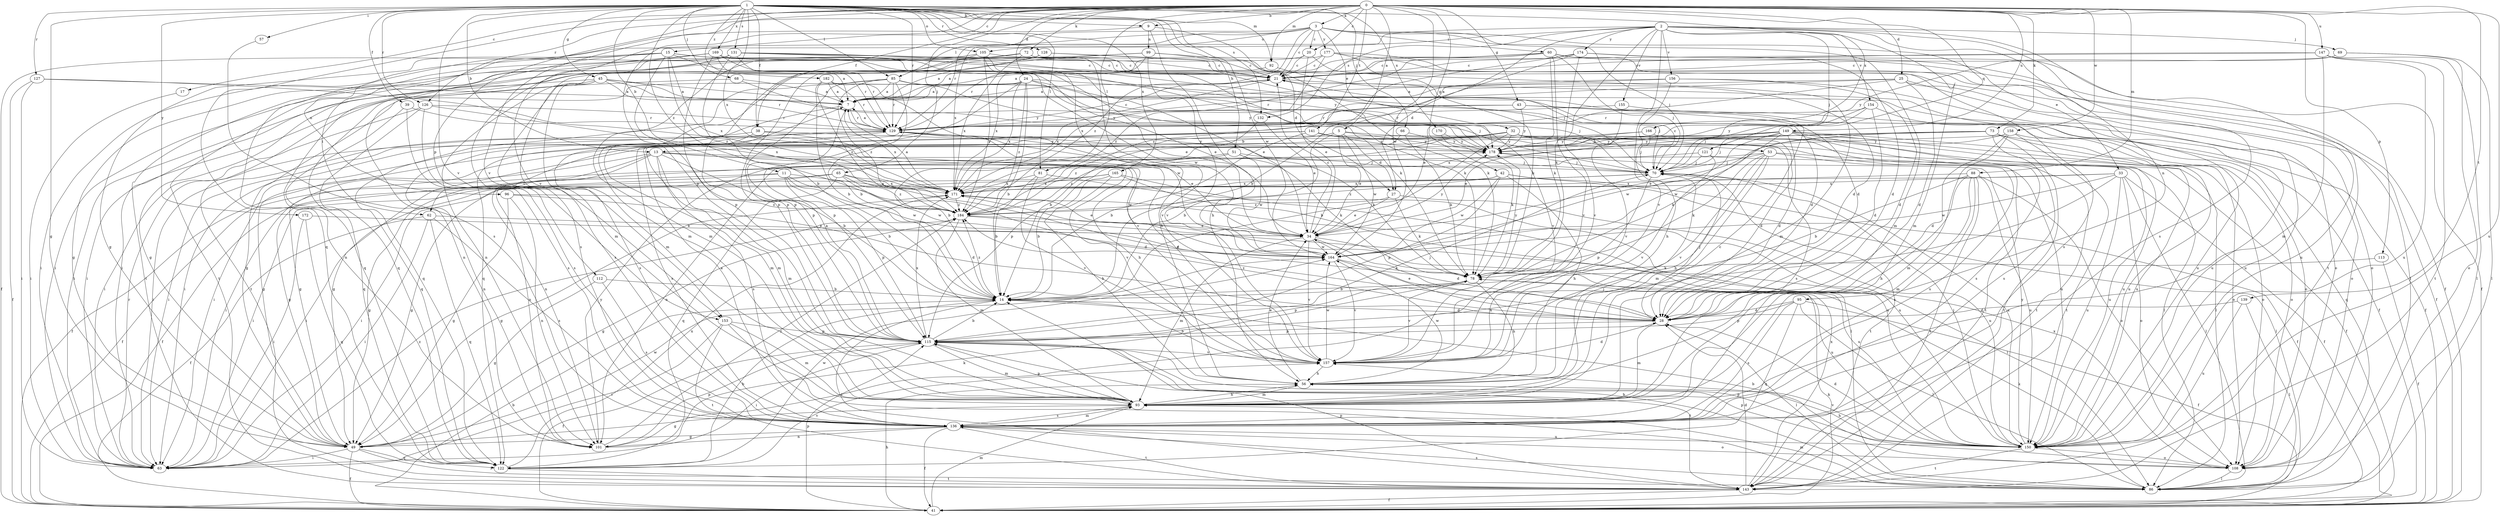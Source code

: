 strict digraph  {
0;
1;
2;
3;
5;
7;
9;
11;
13;
14;
15;
17;
20;
21;
24;
25;
27;
28;
32;
33;
34;
38;
39;
41;
42;
43;
45;
49;
51;
53;
56;
57;
60;
62;
63;
65;
66;
68;
69;
70;
72;
73;
78;
81;
85;
86;
88;
92;
93;
95;
96;
99;
101;
105;
108;
112;
113;
115;
121;
122;
126;
127;
128;
129;
131;
132;
136;
139;
141;
143;
147;
149;
150;
153;
154;
155;
156;
157;
158;
164;
165;
166;
169;
170;
171;
172;
174;
177;
178;
182;
184;
0 -> 3  [label=a];
0 -> 5  [label=a];
0 -> 9  [label=b];
0 -> 15  [label=c];
0 -> 17  [label=c];
0 -> 20  [label=c];
0 -> 24  [label=d];
0 -> 25  [label=d];
0 -> 38  [label=f];
0 -> 42  [label=g];
0 -> 43  [label=g];
0 -> 65  [label=j];
0 -> 72  [label=k];
0 -> 73  [label=k];
0 -> 81  [label=l];
0 -> 88  [label=m];
0 -> 92  [label=m];
0 -> 112  [label=p];
0 -> 113  [label=p];
0 -> 115  [label=p];
0 -> 121  [label=q];
0 -> 122  [label=q];
0 -> 126  [label=r];
0 -> 139  [label=t];
0 -> 141  [label=t];
0 -> 147  [label=u];
0 -> 149  [label=u];
0 -> 150  [label=u];
0 -> 153  [label=v];
0 -> 158  [label=w];
0 -> 164  [label=w];
1 -> 9  [label=b];
1 -> 11  [label=b];
1 -> 13  [label=b];
1 -> 38  [label=f];
1 -> 39  [label=f];
1 -> 45  [label=g];
1 -> 49  [label=g];
1 -> 51  [label=h];
1 -> 57  [label=i];
1 -> 66  [label=j];
1 -> 68  [label=j];
1 -> 81  [label=l];
1 -> 85  [label=l];
1 -> 92  [label=m];
1 -> 105  [label=o];
1 -> 126  [label=r];
1 -> 127  [label=r];
1 -> 128  [label=r];
1 -> 129  [label=r];
1 -> 131  [label=s];
1 -> 132  [label=s];
1 -> 153  [label=v];
1 -> 164  [label=w];
1 -> 165  [label=x];
1 -> 166  [label=x];
1 -> 169  [label=x];
1 -> 170  [label=x];
1 -> 171  [label=x];
1 -> 172  [label=y];
1 -> 182  [label=z];
1 -> 184  [label=z];
2 -> 27  [label=d];
2 -> 49  [label=g];
2 -> 69  [label=j];
2 -> 70  [label=j];
2 -> 78  [label=k];
2 -> 93  [label=m];
2 -> 95  [label=n];
2 -> 132  [label=s];
2 -> 136  [label=s];
2 -> 143  [label=t];
2 -> 153  [label=v];
2 -> 154  [label=v];
2 -> 155  [label=v];
2 -> 156  [label=v];
2 -> 157  [label=v];
2 -> 174  [label=y];
3 -> 20  [label=c];
3 -> 21  [label=c];
3 -> 32  [label=e];
3 -> 33  [label=e];
3 -> 60  [label=i];
3 -> 70  [label=j];
3 -> 85  [label=l];
3 -> 93  [label=m];
3 -> 105  [label=o];
3 -> 129  [label=r];
3 -> 171  [label=x];
3 -> 177  [label=y];
3 -> 184  [label=z];
5 -> 13  [label=b];
5 -> 14  [label=b];
5 -> 27  [label=d];
5 -> 34  [label=e];
5 -> 53  [label=h];
5 -> 164  [label=w];
5 -> 178  [label=y];
7 -> 129  [label=r];
7 -> 136  [label=s];
7 -> 171  [label=x];
9 -> 27  [label=d];
9 -> 56  [label=h];
9 -> 96  [label=n];
9 -> 99  [label=n];
11 -> 14  [label=b];
11 -> 28  [label=d];
11 -> 41  [label=f];
11 -> 49  [label=g];
11 -> 115  [label=p];
11 -> 164  [label=w];
11 -> 171  [label=x];
13 -> 14  [label=b];
13 -> 41  [label=f];
13 -> 62  [label=i];
13 -> 70  [label=j];
13 -> 93  [label=m];
13 -> 101  [label=n];
13 -> 136  [label=s];
13 -> 157  [label=v];
13 -> 164  [label=w];
14 -> 28  [label=d];
14 -> 143  [label=t];
14 -> 184  [label=z];
15 -> 21  [label=c];
15 -> 34  [label=e];
15 -> 62  [label=i];
15 -> 63  [label=i];
15 -> 101  [label=n];
15 -> 115  [label=p];
15 -> 129  [label=r];
15 -> 171  [label=x];
15 -> 178  [label=y];
15 -> 184  [label=z];
17 -> 63  [label=i];
20 -> 21  [label=c];
20 -> 34  [label=e];
20 -> 63  [label=i];
20 -> 93  [label=m];
21 -> 7  [label=a];
21 -> 150  [label=u];
21 -> 171  [label=x];
24 -> 7  [label=a];
24 -> 14  [label=b];
24 -> 28  [label=d];
24 -> 49  [label=g];
24 -> 115  [label=p];
24 -> 157  [label=v];
24 -> 171  [label=x];
24 -> 178  [label=y];
24 -> 184  [label=z];
25 -> 7  [label=a];
25 -> 28  [label=d];
25 -> 34  [label=e];
25 -> 41  [label=f];
25 -> 129  [label=r];
25 -> 150  [label=u];
27 -> 34  [label=e];
27 -> 78  [label=k];
27 -> 150  [label=u];
27 -> 184  [label=z];
28 -> 34  [label=e];
28 -> 70  [label=j];
28 -> 86  [label=l];
28 -> 93  [label=m];
28 -> 115  [label=p];
28 -> 184  [label=z];
32 -> 14  [label=b];
32 -> 49  [label=g];
32 -> 86  [label=l];
32 -> 115  [label=p];
32 -> 136  [label=s];
32 -> 143  [label=t];
32 -> 150  [label=u];
32 -> 178  [label=y];
32 -> 184  [label=z];
33 -> 41  [label=f];
33 -> 63  [label=i];
33 -> 86  [label=l];
33 -> 101  [label=n];
33 -> 108  [label=o];
33 -> 150  [label=u];
33 -> 164  [label=w];
33 -> 171  [label=x];
34 -> 21  [label=c];
34 -> 28  [label=d];
34 -> 93  [label=m];
34 -> 150  [label=u];
34 -> 157  [label=v];
34 -> 164  [label=w];
34 -> 178  [label=y];
38 -> 56  [label=h];
38 -> 63  [label=i];
38 -> 93  [label=m];
38 -> 178  [label=y];
39 -> 122  [label=q];
39 -> 129  [label=r];
39 -> 136  [label=s];
41 -> 14  [label=b];
41 -> 56  [label=h];
41 -> 78  [label=k];
41 -> 93  [label=m];
41 -> 115  [label=p];
42 -> 41  [label=f];
42 -> 56  [label=h];
42 -> 86  [label=l];
42 -> 115  [label=p];
42 -> 164  [label=w];
42 -> 171  [label=x];
42 -> 184  [label=z];
43 -> 63  [label=i];
43 -> 108  [label=o];
43 -> 129  [label=r];
43 -> 178  [label=y];
43 -> 86  [label=q];
45 -> 7  [label=a];
45 -> 63  [label=i];
45 -> 70  [label=j];
45 -> 93  [label=m];
45 -> 108  [label=o];
45 -> 129  [label=r];
45 -> 136  [label=s];
45 -> 143  [label=t];
49 -> 41  [label=f];
49 -> 63  [label=i];
49 -> 86  [label=l];
49 -> 122  [label=q];
49 -> 164  [label=w];
51 -> 49  [label=g];
51 -> 70  [label=j];
51 -> 78  [label=k];
51 -> 164  [label=w];
51 -> 184  [label=z];
53 -> 56  [label=h];
53 -> 63  [label=i];
53 -> 70  [label=j];
53 -> 78  [label=k];
53 -> 93  [label=m];
53 -> 136  [label=s];
53 -> 150  [label=u];
53 -> 157  [label=v];
56 -> 34  [label=e];
56 -> 93  [label=m];
56 -> 164  [label=w];
57 -> 136  [label=s];
60 -> 7  [label=a];
60 -> 21  [label=c];
60 -> 41  [label=f];
60 -> 70  [label=j];
60 -> 78  [label=k];
60 -> 115  [label=p];
60 -> 136  [label=s];
60 -> 150  [label=u];
60 -> 157  [label=v];
60 -> 171  [label=x];
62 -> 34  [label=e];
62 -> 41  [label=f];
62 -> 63  [label=i];
62 -> 122  [label=q];
62 -> 136  [label=s];
63 -> 129  [label=r];
63 -> 184  [label=z];
65 -> 28  [label=d];
65 -> 49  [label=g];
65 -> 63  [label=i];
65 -> 122  [label=q];
65 -> 164  [label=w];
65 -> 171  [label=x];
65 -> 184  [label=z];
66 -> 14  [label=b];
66 -> 78  [label=k];
66 -> 178  [label=y];
68 -> 7  [label=a];
68 -> 63  [label=i];
68 -> 178  [label=y];
69 -> 21  [label=c];
69 -> 86  [label=l];
69 -> 108  [label=o];
69 -> 178  [label=y];
70 -> 21  [label=c];
70 -> 63  [label=i];
70 -> 115  [label=p];
70 -> 143  [label=t];
70 -> 150  [label=u];
70 -> 171  [label=x];
72 -> 21  [label=c];
72 -> 49  [label=g];
72 -> 63  [label=i];
72 -> 78  [label=k];
72 -> 157  [label=v];
72 -> 171  [label=x];
73 -> 49  [label=g];
73 -> 108  [label=o];
73 -> 136  [label=s];
73 -> 143  [label=t];
73 -> 150  [label=u];
73 -> 164  [label=w];
73 -> 171  [label=x];
73 -> 178  [label=y];
78 -> 14  [label=b];
78 -> 56  [label=h];
78 -> 115  [label=p];
78 -> 157  [label=v];
78 -> 178  [label=y];
81 -> 14  [label=b];
81 -> 150  [label=u];
81 -> 157  [label=v];
81 -> 171  [label=x];
85 -> 7  [label=a];
85 -> 14  [label=b];
85 -> 70  [label=j];
85 -> 115  [label=p];
85 -> 122  [label=q];
85 -> 129  [label=r];
85 -> 178  [label=y];
85 -> 184  [label=z];
86 -> 14  [label=b];
86 -> 78  [label=k];
86 -> 93  [label=m];
86 -> 136  [label=s];
88 -> 14  [label=b];
88 -> 56  [label=h];
88 -> 93  [label=m];
88 -> 108  [label=o];
88 -> 136  [label=s];
88 -> 143  [label=t];
88 -> 150  [label=u];
88 -> 171  [label=x];
92 -> 28  [label=d];
92 -> 171  [label=x];
93 -> 21  [label=c];
93 -> 49  [label=g];
93 -> 56  [label=h];
93 -> 70  [label=j];
93 -> 115  [label=p];
93 -> 136  [label=s];
95 -> 28  [label=d];
95 -> 41  [label=f];
95 -> 86  [label=l];
95 -> 115  [label=p];
95 -> 122  [label=q];
95 -> 136  [label=s];
96 -> 28  [label=d];
96 -> 49  [label=g];
96 -> 101  [label=n];
96 -> 184  [label=z];
99 -> 21  [label=c];
99 -> 41  [label=f];
99 -> 78  [label=k];
99 -> 93  [label=m];
99 -> 129  [label=r];
99 -> 157  [label=v];
101 -> 78  [label=k];
101 -> 115  [label=p];
101 -> 178  [label=y];
101 -> 184  [label=z];
105 -> 21  [label=c];
105 -> 34  [label=e];
105 -> 56  [label=h];
105 -> 93  [label=m];
105 -> 115  [label=p];
105 -> 143  [label=t];
105 -> 184  [label=z];
108 -> 14  [label=b];
108 -> 86  [label=l];
108 -> 115  [label=p];
108 -> 171  [label=x];
112 -> 14  [label=b];
112 -> 49  [label=g];
112 -> 136  [label=s];
113 -> 41  [label=f];
113 -> 78  [label=k];
115 -> 7  [label=a];
115 -> 14  [label=b];
115 -> 41  [label=f];
115 -> 63  [label=i];
115 -> 70  [label=j];
115 -> 93  [label=m];
115 -> 143  [label=t];
115 -> 157  [label=v];
115 -> 171  [label=x];
121 -> 41  [label=f];
121 -> 70  [label=j];
121 -> 101  [label=n];
121 -> 157  [label=v];
122 -> 14  [label=b];
122 -> 143  [label=t];
122 -> 157  [label=v];
122 -> 164  [label=w];
122 -> 171  [label=x];
126 -> 63  [label=i];
126 -> 122  [label=q];
126 -> 129  [label=r];
126 -> 136  [label=s];
126 -> 171  [label=x];
127 -> 7  [label=a];
127 -> 41  [label=f];
127 -> 63  [label=i];
127 -> 157  [label=v];
128 -> 7  [label=a];
128 -> 21  [label=c];
128 -> 70  [label=j];
128 -> 122  [label=q];
129 -> 7  [label=a];
129 -> 21  [label=c];
129 -> 34  [label=e];
129 -> 63  [label=i];
129 -> 78  [label=k];
129 -> 93  [label=m];
129 -> 101  [label=n];
129 -> 178  [label=y];
131 -> 14  [label=b];
131 -> 21  [label=c];
131 -> 28  [label=d];
131 -> 49  [label=g];
131 -> 78  [label=k];
131 -> 93  [label=m];
131 -> 108  [label=o];
131 -> 122  [label=q];
131 -> 129  [label=r];
131 -> 143  [label=t];
132 -> 14  [label=b];
132 -> 34  [label=e];
136 -> 7  [label=a];
136 -> 41  [label=f];
136 -> 49  [label=g];
136 -> 93  [label=m];
136 -> 101  [label=n];
136 -> 108  [label=o];
136 -> 143  [label=t];
136 -> 150  [label=u];
139 -> 28  [label=d];
139 -> 86  [label=l];
139 -> 150  [label=u];
141 -> 14  [label=b];
141 -> 63  [label=i];
141 -> 86  [label=l];
141 -> 101  [label=n];
141 -> 150  [label=u];
141 -> 178  [label=y];
143 -> 28  [label=d];
143 -> 41  [label=f];
143 -> 115  [label=p];
143 -> 171  [label=x];
147 -> 21  [label=c];
147 -> 86  [label=l];
147 -> 93  [label=m];
147 -> 101  [label=n];
147 -> 143  [label=t];
147 -> 150  [label=u];
149 -> 28  [label=d];
149 -> 34  [label=e];
149 -> 49  [label=g];
149 -> 70  [label=j];
149 -> 78  [label=k];
149 -> 108  [label=o];
149 -> 136  [label=s];
149 -> 143  [label=t];
149 -> 150  [label=u];
149 -> 164  [label=w];
149 -> 178  [label=y];
150 -> 28  [label=d];
150 -> 56  [label=h];
150 -> 70  [label=j];
150 -> 108  [label=o];
150 -> 115  [label=p];
150 -> 143  [label=t];
150 -> 157  [label=v];
150 -> 178  [label=y];
153 -> 63  [label=i];
153 -> 86  [label=l];
153 -> 93  [label=m];
153 -> 115  [label=p];
153 -> 143  [label=t];
154 -> 28  [label=d];
154 -> 41  [label=f];
154 -> 70  [label=j];
154 -> 129  [label=r];
154 -> 178  [label=y];
155 -> 41  [label=f];
155 -> 129  [label=r];
155 -> 157  [label=v];
156 -> 7  [label=a];
156 -> 28  [label=d];
156 -> 56  [label=h];
156 -> 122  [label=q];
156 -> 150  [label=u];
157 -> 14  [label=b];
157 -> 28  [label=d];
157 -> 56  [label=h];
157 -> 129  [label=r];
157 -> 164  [label=w];
158 -> 28  [label=d];
158 -> 34  [label=e];
158 -> 93  [label=m];
158 -> 108  [label=o];
158 -> 143  [label=t];
158 -> 178  [label=y];
164 -> 78  [label=k];
164 -> 150  [label=u];
164 -> 157  [label=v];
165 -> 14  [label=b];
165 -> 41  [label=f];
165 -> 56  [label=h];
165 -> 86  [label=l];
165 -> 150  [label=u];
165 -> 171  [label=x];
166 -> 28  [label=d];
166 -> 70  [label=j];
166 -> 136  [label=s];
166 -> 178  [label=y];
169 -> 7  [label=a];
169 -> 21  [label=c];
169 -> 34  [label=e];
169 -> 101  [label=n];
169 -> 115  [label=p];
169 -> 136  [label=s];
169 -> 164  [label=w];
170 -> 78  [label=k];
170 -> 178  [label=y];
171 -> 7  [label=a];
171 -> 34  [label=e];
171 -> 49  [label=g];
171 -> 184  [label=z];
172 -> 34  [label=e];
172 -> 63  [label=i];
172 -> 122  [label=q];
174 -> 14  [label=b];
174 -> 21  [label=c];
174 -> 28  [label=d];
174 -> 41  [label=f];
174 -> 157  [label=v];
174 -> 184  [label=z];
177 -> 7  [label=a];
177 -> 21  [label=c];
177 -> 78  [label=k];
177 -> 86  [label=l];
177 -> 108  [label=o];
177 -> 184  [label=z];
178 -> 70  [label=j];
182 -> 7  [label=a];
182 -> 14  [label=b];
182 -> 70  [label=j];
182 -> 129  [label=r];
182 -> 164  [label=w];
182 -> 184  [label=z];
184 -> 34  [label=e];
184 -> 49  [label=g];
184 -> 86  [label=l];
184 -> 93  [label=m];
}
